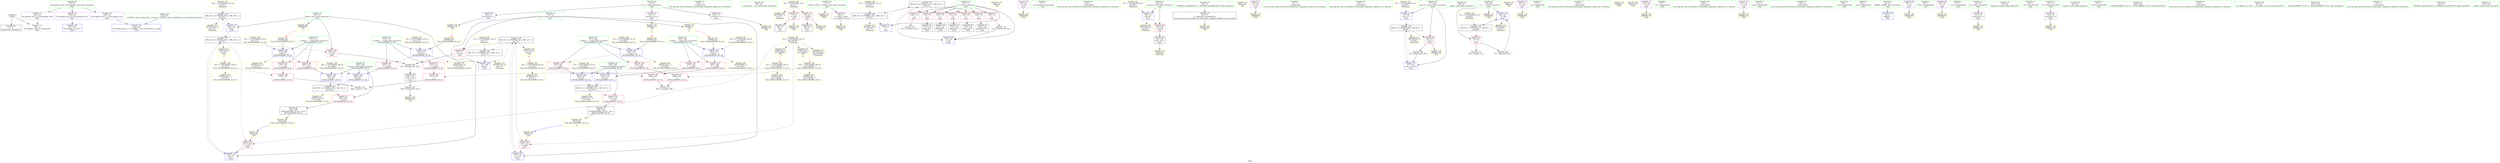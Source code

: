 digraph "SVFG" {
	label="SVFG";

	Node0x55fed7295df0 [shape=record,color=grey,label="{NodeID: 0\nNullPtr}"];
	Node0x55fed7295df0 -> Node0x55fed72ae600[style=solid];
	Node0x55fed7295df0 -> Node0x55fed72ae1a0[style=solid];
	Node0x55fed72bd0a0 [shape=record,color=black,label="{NodeID: 180\nMR_10V_2 = PHI(MR_10V_4, MR_10V_1, )\npts\{70 \}\n}"];
	Node0x55fed72bd0a0 -> Node0x55fed72b2d80[style=dashed];
	Node0x55fed72bd0a0 -> Node0x55fed72c2660[style=dashed];
	Node0x55fed72ad5b0 [shape=record,color=red,label="{NodeID: 97\n176\<--172\n\<--__b.addr\n_ZSt3minIiERKT_S2_S2_\n}"];
	Node0x55fed72ad5b0 -> Node0x55fed72ad750[style=solid];
	Node0x55fed72ab520 [shape=record,color=green,label="{NodeID: 14\n88\<--1\n\<--dummyObj\nCan only get source location for instruction, argument, global var or function.}"];
	Node0x55fed72b0ee0 [shape=record,color=yellow,style=double,label="{NodeID: 194\n10V_1 = ENCHI(MR_10V_0)\npts\{70 \}\nFun[main]}"];
	Node0x55fed72b0ee0 -> Node0x55fed72bd0a0[style=dashed];
	Node0x55fed72ae1a0 [shape=record,color=blue, style = dotted,label="{NodeID: 111\n224\<--3\nllvm.global_ctors_2\<--dummyVal\nGlob }"];
	Node0x55fed72ac320 [shape=record,color=green,label="{NodeID: 28\n48\<--49\n__cxa_atexit\<--__cxa_atexit_field_insensitive\n}"];
	Node0x55fed72b1b80 [shape=record,color=yellow,style=double,label="{NodeID: 208\nRETMU(2V_1)\npts\{1 \}\nFun[main]}"];
	Node0x55fed72b35a0 [shape=record,color=blue,label="{NodeID: 125\n168\<--185\nretval\<--\n_ZSt3minIiERKT_S2_S2_\n}"];
	Node0x55fed72b35a0 -> Node0x55fed72be4a0[style=dashed];
	Node0x55fed72ad000 [shape=record,color=green,label="{NodeID: 42\n168\<--169\nretval\<--retval_field_insensitive\n_ZSt3minIiERKT_S2_S2_\n}"];
	Node0x55fed72ad000 -> Node0x55fed72b0b80[style=solid];
	Node0x55fed72ad000 -> Node0x55fed72b34d0[style=solid];
	Node0x55fed72ad000 -> Node0x55fed72b35a0[style=solid];
	Node0x55fed72c2fd0 [shape=record,color=yellow,style=double,label="{NodeID: 222\nCSMU(16V_1)\npts\{120000 \}\nCS[]|{<s0>7}}"];
	Node0x55fed72c2fd0:s0 -> Node0x55fed72b1610[style=dashed,color=red];
	Node0x55fed72b4100 [shape=record,color=yellow,style=double,label="{NodeID: 139\nAPARM(4)\nCS[]}"];
	Node0x55fed72aec10 [shape=record,color=black,label="{NodeID: 56\n122\<--121\nidxprom9\<--\nmain\n}"];
	Node0x55fed72b4c60 [shape=record,color=yellow,style=double,label="{NodeID: 153\nARet(90)\nCS[]}"];
	Node0x55fed72af770 [shape=record,color=purple,label="{NodeID: 70\n84\<--22\n\<--.str.2\nmain\n}"];
	Node0x55fed72af770 -> Node0x55fed72b3e90[style=solid];
	Node0x55fed72b5bb0 [shape=record,color=grey,label="{NodeID: 167\n149 = Binary(148, 150, )\n}"];
	Node0x55fed72b5bb0 -> Node0x55fed72b45e0[style=solid];
	Node0x55fed72b0360 [shape=record,color=red,label="{NodeID: 84\n145\<--71\n\<--maxx\nmain\n}"];
	Node0x55fed72b0360 -> Node0x55fed72b5d30[style=solid];
	Node0x55fed72aa5b0 [shape=record,color=green,label="{NodeID: 1\n7\<--1\n__dso_handle\<--dummyObj\nGlob }"];
	Node0x55fed72bd5a0 [shape=record,color=black,label="{NodeID: 181\nMR_12V_2 = PHI(MR_12V_4, MR_12V_1, )\npts\{72 \}\n}"];
	Node0x55fed72bd5a0 -> Node0x55fed72b2e50[style=dashed];
	Node0x55fed72bd5a0 -> Node0x55fed72c2740[style=dashed];
	Node0x55fed72ad680 [shape=record,color=red,label="{NodeID: 98\n182\<--172\n\<--__b.addr\n_ZSt3minIiERKT_S2_S2_\n}"];
	Node0x55fed72ad680 -> Node0x55fed72b34d0[style=solid];
	Node0x55fed72ab620 [shape=record,color=green,label="{NodeID: 15\n96\<--1\n\<--dummyObj\nCan only get source location for instruction, argument, global var or function.}"];
	Node0x55fed72b0fc0 [shape=record,color=yellow,style=double,label="{NodeID: 195\n12V_1 = ENCHI(MR_12V_0)\npts\{72 \}\nFun[main]}"];
	Node0x55fed72b0fc0 -> Node0x55fed72bd5a0[style=dashed];
	Node0x55fed72ae2a0 [shape=record,color=blue,label="{NodeID: 112\n63\<--76\nretval\<--\nmain\n}"];
	Node0x55fed72ae2a0 -> Node0x55fed72b0020[style=dashed];
	Node0x55fed72ae2a0 -> Node0x55fed72c2450[style=dashed];
	Node0x55fed72ac420 [shape=record,color=green,label="{NodeID: 29\n47\<--53\n_ZNSt8ios_base4InitD1Ev\<--_ZNSt8ios_base4InitD1Ev_field_insensitive\n}"];
	Node0x55fed72ac420 -> Node0x55fed72ae700[style=solid];
	Node0x55fed72c2450 [shape=record,color=yellow,style=double,label="{NodeID: 209\nRETMU(4V_2)\npts\{64 \}\nFun[main]}"];
	Node0x55fed72b3670 [shape=record,color=blue,label="{NodeID: 126\n195\<--191\n__a.addr\<--__a\n_ZSt3maxIiERKT_S2_S2_\n}"];
	Node0x55fed72b3670 -> Node0x55fed72ad9c0[style=dashed];
	Node0x55fed72b3670 -> Node0x55fed72ada90[style=dashed];
	Node0x55fed72b3670 -> Node0x55fed72b18e0[style=dashed];
	Node0x55fed72ad0d0 [shape=record,color=green,label="{NodeID: 43\n170\<--171\n__a.addr\<--__a.addr_field_insensitive\n_ZSt3minIiERKT_S2_S2_\n}"];
	Node0x55fed72ad0d0 -> Node0x55fed72b0c50[style=solid];
	Node0x55fed72ad0d0 -> Node0x55fed72ad4e0[style=solid];
	Node0x55fed72ad0d0 -> Node0x55fed72b3330[style=solid];
	Node0x55fed72c30b0 [shape=record,color=yellow,style=double,label="{NodeID: 223\nCSMU(12V_4)\npts\{72 \}\nCS[]|{<s0>8}}"];
	Node0x55fed72c30b0:s0 -> Node0x55fed72be9a0[style=dashed,color=red];
	Node0x55fed72b41d0 [shape=record,color=yellow,style=double,label="{NodeID: 140\nAPARM(46)\nCS[]}"];
	Node0x55fed72aece0 [shape=record,color=black,label="{NodeID: 57\n130\<--129\nidxprom12\<--\nmain\n}"];
	Node0x55fed72b4cf0 [shape=record,color=yellow,style=double,label="{NodeID: 154\nARet(120)\nCS[]}"];
	Node0x55fed72af840 [shape=record,color=purple,label="{NodeID: 71\n85\<--24\n\<--.str.3\nmain\n}"];
	Node0x55fed72af840 -> Node0x55fed72b3f60[style=solid];
	Node0x55fed72b5d30 [shape=record,color=grey,label="{NodeID: 168\n147 = Binary(145, 146, )\n}"];
	Node0x55fed72b5d30 -> Node0x55fed72aedb0[style=solid];
	Node0x55fed72b0430 [shape=record,color=red,label="{NodeID: 85\n106\<--73\n\<--i\nmain\n}"];
	Node0x55fed72b0430 -> Node0x55fed72b6330[style=solid];
	Node0x55fed72aa640 [shape=record,color=green,label="{NodeID: 2\n9\<--1\n\<--dummyObj\nCan only get source location for instruction, argument, global var or function.}"];
	Node0x55fed72bdaa0 [shape=record,color=black,label="{NodeID: 182\nMR_14V_2 = PHI(MR_14V_4, MR_14V_1, )\npts\{74 \}\n}"];
	Node0x55fed72bdaa0 -> Node0x55fed72b2f20[style=dashed];
	Node0x55fed72bdaa0 -> Node0x55fed72c2820[style=dashed];
	Node0x55fed72ad750 [shape=record,color=red,label="{NodeID: 99\n177\<--176\n\<--\n_ZSt3minIiERKT_S2_S2_\n}"];
	Node0x55fed72ad750 -> Node0x55fed72b6630[style=solid];
	Node0x55fed72ab720 [shape=record,color=green,label="{NodeID: 16\n101\<--1\n\<--dummyObj\nCan only get source location for instruction, argument, global var or function.}"];
	Node0x55fed72b10a0 [shape=record,color=yellow,style=double,label="{NodeID: 196\n14V_1 = ENCHI(MR_14V_0)\npts\{74 \}\nFun[main]}"];
	Node0x55fed72b10a0 -> Node0x55fed72bdaa0[style=dashed];
	Node0x55fed72ae370 [shape=record,color=blue,label="{NodeID: 113\n67\<--88\ncase_n\<--\nmain\n}"];
	Node0x55fed72ae370 -> Node0x55fed72bcba0[style=dashed];
	Node0x55fed72ac520 [shape=record,color=green,label="{NodeID: 30\n60\<--61\nmain\<--main_field_insensitive\n}"];
	Node0x55fed72c2500 [shape=record,color=yellow,style=double,label="{NodeID: 210\nRETMU(6V_3)\npts\{66 \}\nFun[main]}"];
	Node0x55fed72b3740 [shape=record,color=blue,label="{NodeID: 127\n197\<--192\n__b.addr\<--__b\n_ZSt3maxIiERKT_S2_S2_\n}"];
	Node0x55fed72b3740 -> Node0x55fed72adb60[style=dashed];
	Node0x55fed72b3740 -> Node0x55fed72adc30[style=dashed];
	Node0x55fed72b3740 -> Node0x55fed72b19c0[style=dashed];
	Node0x55fed72ad1a0 [shape=record,color=green,label="{NodeID: 44\n172\<--173\n__b.addr\<--__b.addr_field_insensitive\n_ZSt3minIiERKT_S2_S2_\n}"];
	Node0x55fed72ad1a0 -> Node0x55fed72ad5b0[style=solid];
	Node0x55fed72ad1a0 -> Node0x55fed72ad680[style=solid];
	Node0x55fed72ad1a0 -> Node0x55fed72b3400[style=solid];
	Node0x55fed72c3210 [shape=record,color=yellow,style=double,label="{NodeID: 224\nCSMU(16V_1)\npts\{120000 \}\nCS[]|{<s0>8}}"];
	Node0x55fed72c3210:s0 -> Node0x55fed72bf760[style=dashed,color=red];
	Node0x55fed72b42a0 [shape=record,color=yellow,style=double,label="{NodeID: 141\nAPARM(44)\nCS[]}"];
	Node0x55fed72aedb0 [shape=record,color=black,label="{NodeID: 58\n148\<--147\nconv\<--sub\nmain\n}"];
	Node0x55fed72aedb0 -> Node0x55fed72b5bb0[style=solid];
	Node0x55fed72b4d80 [shape=record,color=yellow,style=double,label="{NodeID: 155\nARet(45)\nCS[]}"];
	Node0x55fed72af910 [shape=record,color=purple,label="{NodeID: 72\n89\<--27\n\<--.str.4\nmain\n}"];
	Node0x55fed72af910 -> Node0x55fed72b39b0[style=solid];
	Node0x55fed72b5eb0 [shape=record,color=grey,label="{NodeID: 169\n143 = Binary(142, 88, )\n}"];
	Node0x55fed72b5eb0 -> Node0x55fed72b3260[style=solid];
	Node0x55fed72b0500 [shape=record,color=red,label="{NodeID: 86\n110\<--73\n\<--i\nmain\n}"];
	Node0x55fed72b0500 -> Node0x55fed72ae9a0[style=solid];
	Node0x55fed72aa6d0 [shape=record,color=green,label="{NodeID: 3\n17\<--1\n.str\<--dummyObj\nGlob }"];
	Node0x55fed72bdfa0 [shape=record,color=black,label="{NodeID: 183\nMR_27V_3 = PHI(MR_27V_4, MR_27V_2, )\npts\{194 \}\n}"];
	Node0x55fed72bdfa0 -> Node0x55fed72ad8f0[style=dashed];
	Node0x55fed72bdfa0 -> Node0x55fed72b1800[style=dashed];
	Node0x55fed72ad820 [shape=record,color=red,label="{NodeID: 100\n179\<--178\n\<--\n_ZSt3minIiERKT_S2_S2_\n}"];
	Node0x55fed72ad820 -> Node0x55fed72b6630[style=solid];
	Node0x55fed72ab820 [shape=record,color=green,label="{NodeID: 17\n103\<--1\n\<--dummyObj\nCan only get source location for instruction, argument, global var or function.}"];
	Node0x55fed72b1180 [shape=record,color=yellow,style=double,label="{NodeID: 197\n16V_1 = ENCHI(MR_16V_0)\npts\{120000 \}\nFun[main]}"];
	Node0x55fed72b1180 -> Node0x55fed72b09e0[style=dashed];
	Node0x55fed72b1180 -> Node0x55fed72b0ab0[style=dashed];
	Node0x55fed72b1180 -> Node0x55fed72c2900[style=dashed];
	Node0x55fed72b1180 -> Node0x55fed72c2fd0[style=dashed];
	Node0x55fed72b1180 -> Node0x55fed72c3210[style=dashed];
	Node0x55fed72ae440 [shape=record,color=blue,label="{NodeID: 114\n65\<--95\n___T\<--dec\nmain\n}"];
	Node0x55fed72ae440 -> Node0x55fed72bc6a0[style=dashed];
	Node0x55fed72ae440 -> Node0x55fed72c2500[style=dashed];
	Node0x55fed72ac620 [shape=record,color=green,label="{NodeID: 31\n63\<--64\nretval\<--retval_field_insensitive\nmain\n}"];
	Node0x55fed72ac620 -> Node0x55fed72b0020[style=solid];
	Node0x55fed72ac620 -> Node0x55fed72ae2a0[style=solid];
	Node0x55fed72c25b0 [shape=record,color=yellow,style=double,label="{NodeID: 211\nRETMU(8V_3)\npts\{68 \}\nFun[main]}"];
	Node0x55fed72b3810 [shape=record,color=blue,label="{NodeID: 128\n193\<--207\nretval\<--\n_ZSt3maxIiERKT_S2_S2_\n}"];
	Node0x55fed72b3810 -> Node0x55fed72bdfa0[style=dashed];
	Node0x55fed72ad270 [shape=record,color=green,label="{NodeID: 45\n193\<--194\nretval\<--retval_field_insensitive\n_ZSt3maxIiERKT_S2_S2_\n}"];
	Node0x55fed72ad270 -> Node0x55fed72ad8f0[style=solid];
	Node0x55fed72ad270 -> Node0x55fed72b3810[style=solid];
	Node0x55fed72ad270 -> Node0x55fed72b38e0[style=solid];
	Node0x55fed72b4370 [shape=record,color=yellow,style=double,label="{NodeID: 142\nAPARM(7)\nCS[]}"];
	Node0x55fed72aee80 [shape=record,color=black,label="{NodeID: 59\n62\<--156\nmain_ret\<--\nmain\n}"];
	Node0x55fed72aee80 -> Node0x55fed72b5880[style=solid];
	Node0x55fed72b4e10 [shape=record,color=yellow,style=double,label="{NodeID: 156\nARet(152)\nCS[]}"];
	Node0x55fed72af9e0 [shape=record,color=purple,label="{NodeID: 73\n119\<--29\n\<--.str.5\nmain\n}"];
	Node0x55fed72af9e0 -> Node0x55fed72b3b50[style=solid];
	Node0x55fed72b6030 [shape=record,color=grey,label="{NodeID: 170\n139 = Binary(138, 88, )\n}"];
	Node0x55fed72b6030 -> Node0x55fed72b3190[style=solid];
	Node0x55fed72b05d0 [shape=record,color=red,label="{NodeID: 87\n113\<--73\n\<--i\nmain\n}"];
	Node0x55fed72b05d0 -> Node0x55fed72aea70[style=solid];
	Node0x55fed72aa760 [shape=record,color=green,label="{NodeID: 4\n19\<--1\n.str.1\<--dummyObj\nGlob }"];
	Node0x55fed72be4a0 [shape=record,color=black,label="{NodeID: 184\nMR_19V_3 = PHI(MR_19V_4, MR_19V_2, )\npts\{169 \}\n}"];
	Node0x55fed72be4a0 -> Node0x55fed72b0b80[style=dashed];
	Node0x55fed72be4a0 -> Node0x55fed72c2af0[style=dashed];
	Node0x55fed72ad8f0 [shape=record,color=red,label="{NodeID: 101\n213\<--193\n\<--retval\n_ZSt3maxIiERKT_S2_S2_\n}"];
	Node0x55fed72ad8f0 -> Node0x55fed72af020[style=solid];
	Node0x55fed72ab920 [shape=record,color=green,label="{NodeID: 18\n108\<--1\n\<--dummyObj\nCan only get source location for instruction, argument, global var or function.}"];
	Node0x55fed72b1260 [shape=record,color=yellow,style=double,label="{NodeID: 198\n10V_1 = ENCHI(MR_10V_0)\npts\{70 \}\nFun[_ZSt3minIiERKT_S2_S2_]}"];
	Node0x55fed72b1260 -> Node0x55fed72ad820[style=dashed];
	Node0x55fed72b1260 -> Node0x55fed72c29e0[style=dashed];
	Node0x55fed72b2d80 [shape=record,color=blue,label="{NodeID: 115\n69\<--101\nminx\<--\nmain\n}"];
	Node0x55fed72b2d80 -> Node0x55fed72bb7a0[style=dashed];
	Node0x55fed72ac6f0 [shape=record,color=green,label="{NodeID: 32\n65\<--66\n___T\<--___T_field_insensitive\nmain\n}"];
	Node0x55fed72ac6f0 -> Node0x55fed72b00f0[style=solid];
	Node0x55fed72ac6f0 -> Node0x55fed72ae440[style=solid];
	Node0x55fed72ac6f0 -> Node0x55fed72b3a80[style=solid];
	Node0x55fed72c2660 [shape=record,color=yellow,style=double,label="{NodeID: 212\nRETMU(10V_2)\npts\{70 \}\nFun[main]}"];
	Node0x55fed72b38e0 [shape=record,color=blue,label="{NodeID: 129\n193\<--210\nretval\<--\n_ZSt3maxIiERKT_S2_S2_\n}"];
	Node0x55fed72b38e0 -> Node0x55fed72bdfa0[style=dashed];
	Node0x55fed72ad340 [shape=record,color=green,label="{NodeID: 46\n195\<--196\n__a.addr\<--__a.addr_field_insensitive\n_ZSt3maxIiERKT_S2_S2_\n}"];
	Node0x55fed72ad340 -> Node0x55fed72ad9c0[style=solid];
	Node0x55fed72ad340 -> Node0x55fed72ada90[style=solid];
	Node0x55fed72ad340 -> Node0x55fed72b3670[style=solid];
	Node0x55fed72b4440 [shape=record,color=yellow,style=double,label="{NodeID: 143\nAPARM(151)\nCS[]}"];
	Node0x55fed72aef50 [shape=record,color=black,label="{NodeID: 60\n165\<--188\n_ZSt3minIiERKT_S2_S2__ret\<--\n_ZSt3minIiERKT_S2_S2_\n}"];
	Node0x55fed72aef50 -> Node0x55fed72b5940[style=solid];
	Node0x55fed72b4ea0 [shape=record,color=yellow,style=double,label="{NodeID: 157\nARet(124)\nCS[]}"];
	Node0x55fed72b4ea0 -> Node0x55fed72b09e0[style=solid];
	Node0x55fed72afab0 [shape=record,color=purple,label="{NodeID: 74\n151\<--31\n\<--.str.6\nmain\n}"];
	Node0x55fed72afab0 -> Node0x55fed72b4440[style=solid];
	Node0x55fed72b61b0 [shape=record,color=grey,label="{NodeID: 171\n98 = cmp(94, 76, )\n}"];
	Node0x55fed72b06a0 [shape=record,color=red,label="{NodeID: 88\n116\<--73\n\<--i\nmain\n}"];
	Node0x55fed72b06a0 -> Node0x55fed72aeb40[style=solid];
	Node0x55fed72aafa0 [shape=record,color=green,label="{NodeID: 5\n21\<--1\nstdin\<--dummyObj\nGlob }"];
	Node0x55fed72be9a0 [shape=record,color=yellow,style=double,label="{NodeID: 185\n12V_1 = ENCHI(MR_12V_0)\npts\{72 \}\nFun[_ZSt3maxIiERKT_S2_S2_]}"];
	Node0x55fed72be9a0 -> Node0x55fed72add00[style=dashed];
	Node0x55fed72be9a0 -> Node0x55fed72b16f0[style=dashed];
	Node0x55fed72ad9c0 [shape=record,color=red,label="{NodeID: 102\n201\<--195\n\<--__a.addr\n_ZSt3maxIiERKT_S2_S2_\n}"];
	Node0x55fed72ad9c0 -> Node0x55fed72add00[style=solid];
	Node0x55fed72aba20 [shape=record,color=green,label="{NodeID: 19\n150\<--1\n\<--dummyObj\nCan only get source location for instruction, argument, global var or function.}"];
	Node0x55fed72b1370 [shape=record,color=yellow,style=double,label="{NodeID: 199\n19V_1 = ENCHI(MR_19V_0)\npts\{169 \}\nFun[_ZSt3minIiERKT_S2_S2_]}"];
	Node0x55fed72b1370 -> Node0x55fed72b34d0[style=dashed];
	Node0x55fed72b1370 -> Node0x55fed72b35a0[style=dashed];
	Node0x55fed72b2e50 [shape=record,color=blue,label="{NodeID: 116\n71\<--103\nmaxx\<--\nmain\n}"];
	Node0x55fed72b2e50 -> Node0x55fed72bbca0[style=dashed];
	Node0x55fed72ac7c0 [shape=record,color=green,label="{NodeID: 33\n67\<--68\ncase_n\<--case_n_field_insensitive\nmain\n}"];
	Node0x55fed72ac7c0 -> Node0x55fed72b01c0[style=solid];
	Node0x55fed72ac7c0 -> Node0x55fed72ae370[style=solid];
	Node0x55fed72ac7c0 -> Node0x55fed72b3260[style=solid];
	Node0x55fed72c2740 [shape=record,color=yellow,style=double,label="{NodeID: 213\nRETMU(12V_2)\npts\{72 \}\nFun[main]}"];
	Node0x55fed72b39b0 [shape=record,color=yellow,style=double,label="{NodeID: 130\nAPARM(89)\nCS[]}"];
	Node0x55fed72ad410 [shape=record,color=green,label="{NodeID: 47\n197\<--198\n__b.addr\<--__b.addr_field_insensitive\n_ZSt3maxIiERKT_S2_S2_\n}"];
	Node0x55fed72ad410 -> Node0x55fed72adb60[style=solid];
	Node0x55fed72ad410 -> Node0x55fed72adc30[style=solid];
	Node0x55fed72ad410 -> Node0x55fed72b3740[style=solid];
	Node0x55fed72b4510 [shape=record,color=yellow,style=double,label="{NodeID: 144\nAPARM(142)\nCS[]}"];
	Node0x55fed72af020 [shape=record,color=black,label="{NodeID: 61\n190\<--213\n_ZSt3maxIiERKT_S2_S2__ret\<--\n_ZSt3maxIiERKT_S2_S2_\n}"];
	Node0x55fed72af020 -> Node0x55fed72b5380[style=solid];
	Node0x55fed72b4f30 [shape=record,color=yellow,style=double,label="{NodeID: 158\nARet(132)\nCS[]}"];
	Node0x55fed72b4f30 -> Node0x55fed72b0ab0[style=solid];
	Node0x55fed72afb80 [shape=record,color=purple,label="{NodeID: 75\n222\<--33\nllvm.global_ctors_0\<--llvm.global_ctors\nGlob }"];
	Node0x55fed72afb80 -> Node0x55fed72adfa0[style=solid];
	Node0x55fed72b6330 [shape=record,color=grey,label="{NodeID: 172\n107 = cmp(106, 108, )\n}"];
	Node0x55fed72b0770 [shape=record,color=red,label="{NodeID: 89\n121\<--73\n\<--i\nmain\n}"];
	Node0x55fed72b0770 -> Node0x55fed72aec10[style=solid];
	Node0x55fed72ab030 [shape=record,color=green,label="{NodeID: 6\n22\<--1\n.str.2\<--dummyObj\nGlob }"];
	Node0x55fed72bf4c0 [shape=record,color=yellow,style=double,label="{NodeID: 186\n27V_1 = ENCHI(MR_27V_0)\npts\{194 \}\nFun[_ZSt3maxIiERKT_S2_S2_]}"];
	Node0x55fed72bf4c0 -> Node0x55fed72b3810[style=dashed];
	Node0x55fed72bf4c0 -> Node0x55fed72b38e0[style=dashed];
	Node0x55fed72ada90 [shape=record,color=red,label="{NodeID: 103\n210\<--195\n\<--__a.addr\n_ZSt3maxIiERKT_S2_S2_\n}"];
	Node0x55fed72ada90 -> Node0x55fed72b38e0[style=solid];
	Node0x55fed72abb20 [shape=record,color=green,label="{NodeID: 20\n4\<--6\n_ZStL8__ioinit\<--_ZStL8__ioinit_field_insensitive\nGlob }"];
	Node0x55fed72abb20 -> Node0x55fed72af0f0[style=solid];
	Node0x55fed72abb20 -> Node0x55fed72b4100[style=solid];
	Node0x55fed72b1450 [shape=record,color=yellow,style=double,label="{NodeID: 200\n21V_1 = ENCHI(MR_21V_0)\npts\{171 \}\nFun[_ZSt3minIiERKT_S2_S2_]}"];
	Node0x55fed72b1450 -> Node0x55fed72b3330[style=dashed];
	Node0x55fed72b2f20 [shape=record,color=blue,label="{NodeID: 117\n73\<--76\ni\<--\nmain\n}"];
	Node0x55fed72b2f20 -> Node0x55fed72bc1a0[style=dashed];
	Node0x55fed72ac890 [shape=record,color=green,label="{NodeID: 34\n69\<--70\nminx\<--minx_field_insensitive\nmain\n}"];
	Node0x55fed72ac890 -> Node0x55fed72b0290[style=solid];
	Node0x55fed72ac890 -> Node0x55fed72b2d80[style=solid];
	Node0x55fed72ac890 -> Node0x55fed72b2ff0[style=solid];
	Node0x55fed72ac890 -> Node0x55fed72b4920[style=solid];
	Node0x55fed72c2820 [shape=record,color=yellow,style=double,label="{NodeID: 214\nRETMU(14V_2)\npts\{74 \}\nFun[main]}"];
	Node0x55fed72b3a80 [shape=record,color=yellow,style=double,label="{NodeID: 131\nAPARM(65)\nCS[]}"];
	Node0x55fed72ae500 [shape=record,color=green,label="{NodeID: 48\n35\<--218\n_GLOBAL__sub_I_SmileyFace_2_0.cpp\<--_GLOBAL__sub_I_SmileyFace_2_0.cpp_field_insensitive\n}"];
	Node0x55fed72ae500 -> Node0x55fed72ae0a0[style=solid];
	Node0x55fed72b45e0 [shape=record,color=yellow,style=double,label="{NodeID: 145\nAPARM(149)\nCS[]}"];
	Node0x55fed72af0f0 [shape=record,color=purple,label="{NodeID: 62\n44\<--4\n\<--_ZStL8__ioinit\n__cxx_global_var_init\n}"];
	Node0x55fed72af0f0 -> Node0x55fed72b42a0[style=solid];
	Node0x55fed72b4fc0 [shape=record,color=yellow,style=double,label="{NodeID: 159\nFPARM(191)\nFun[_ZSt3maxIiERKT_S2_S2_]}"];
	Node0x55fed72b4fc0 -> Node0x55fed72b3670[style=solid];
	Node0x55fed72afc80 [shape=record,color=purple,label="{NodeID: 76\n223\<--33\nllvm.global_ctors_1\<--llvm.global_ctors\nGlob }"];
	Node0x55fed72afc80 -> Node0x55fed72ae0a0[style=solid];
	Node0x55fed72b64b0 [shape=record,color=grey,label="{NodeID: 173\n205 = cmp(202, 204, )\n}"];
	Node0x55fed72b0840 [shape=record,color=red,label="{NodeID: 90\n129\<--73\n\<--i\nmain\n}"];
	Node0x55fed72b0840 -> Node0x55fed72aece0[style=solid];
	Node0x55fed72ab0c0 [shape=record,color=green,label="{NodeID: 7\n24\<--1\n.str.3\<--dummyObj\nGlob }"];
	Node0x55fed72bf5a0 [shape=record,color=yellow,style=double,label="{NodeID: 187\n29V_1 = ENCHI(MR_29V_0)\npts\{196 \}\nFun[_ZSt3maxIiERKT_S2_S2_]}"];
	Node0x55fed72bf5a0 -> Node0x55fed72b3670[style=dashed];
	Node0x55fed72adb60 [shape=record,color=red,label="{NodeID: 104\n203\<--197\n\<--__b.addr\n_ZSt3maxIiERKT_S2_S2_\n}"];
	Node0x55fed72adb60 -> Node0x55fed72addd0[style=solid];
	Node0x55fed72abc20 [shape=record,color=green,label="{NodeID: 21\n8\<--10\nMAXN\<--MAXN_field_insensitive\nGlob }"];
	Node0x55fed72abc20 -> Node0x55fed72adea0[style=solid];
	Node0x55fed72b1530 [shape=record,color=yellow,style=double,label="{NodeID: 201\n23V_1 = ENCHI(MR_23V_0)\npts\{173 \}\nFun[_ZSt3minIiERKT_S2_S2_]}"];
	Node0x55fed72b1530 -> Node0x55fed72b3400[style=dashed];
	Node0x55fed72b2ff0 [shape=record,color=blue,label="{NodeID: 118\n69\<--127\nminx\<--\nmain\n}"];
	Node0x55fed72b2ff0 -> Node0x55fed72bb7a0[style=dashed];
	Node0x55fed72ac960 [shape=record,color=green,label="{NodeID: 35\n71\<--72\nmaxx\<--maxx_field_insensitive\nmain\n}"];
	Node0x55fed72ac960 -> Node0x55fed72b0360[style=solid];
	Node0x55fed72ac960 -> Node0x55fed72b2e50[style=solid];
	Node0x55fed72ac960 -> Node0x55fed72b30c0[style=solid];
	Node0x55fed72ac960 -> Node0x55fed72b4ac0[style=solid];
	Node0x55fed72c2900 [shape=record,color=yellow,style=double,label="{NodeID: 215\nRETMU(16V_1)\npts\{120000 \}\nFun[main]}"];
	Node0x55fed72b3b50 [shape=record,color=yellow,style=double,label="{NodeID: 132\nAPARM(119)\nCS[]}"];
	Node0x55fed72ae600 [shape=record,color=black,label="{NodeID: 49\n2\<--3\ndummyVal\<--dummyVal\n}"];
	Node0x55fed72b46b0 [shape=record,color=yellow,style=double,label="{NodeID: 146\nAPARM(78)\nCS[]}"];
	Node0x55fed72af1c0 [shape=record,color=purple,label="{NodeID: 63\n112\<--11\narrayidx\<--x\nmain\n}"];
	Node0x55fed72af1c0 -> Node0x55fed72b3c20[style=solid];
	Node0x55fed72b50b0 [shape=record,color=yellow,style=double,label="{NodeID: 160\nFPARM(192)\nFun[_ZSt3maxIiERKT_S2_S2_]}"];
	Node0x55fed72b50b0 -> Node0x55fed72b3740[style=solid];
	Node0x55fed72afd80 [shape=record,color=purple,label="{NodeID: 77\n224\<--33\nllvm.global_ctors_2\<--llvm.global_ctors\nGlob }"];
	Node0x55fed72afd80 -> Node0x55fed72ae1a0[style=solid];
	Node0x55fed72b6630 [shape=record,color=grey,label="{NodeID: 174\n180 = cmp(177, 179, )\n}"];
	Node0x55fed72b0910 [shape=record,color=red,label="{NodeID: 91\n138\<--73\n\<--i\nmain\n}"];
	Node0x55fed72b0910 -> Node0x55fed72b6030[style=solid];
	Node0x55fed72ab150 [shape=record,color=green,label="{NodeID: 8\n26\<--1\nstdout\<--dummyObj\nGlob }"];
	Node0x55fed72bf680 [shape=record,color=yellow,style=double,label="{NodeID: 188\n31V_1 = ENCHI(MR_31V_0)\npts\{198 \}\nFun[_ZSt3maxIiERKT_S2_S2_]}"];
	Node0x55fed72bf680 -> Node0x55fed72b3740[style=dashed];
	Node0x55fed72adc30 [shape=record,color=red,label="{NodeID: 105\n207\<--197\n\<--__b.addr\n_ZSt3maxIiERKT_S2_S2_\n}"];
	Node0x55fed72adc30 -> Node0x55fed72b3810[style=solid];
	Node0x55fed72abd20 [shape=record,color=green,label="{NodeID: 22\n11\<--12\nx\<--x_field_insensitive\nGlob }"];
	Node0x55fed72abd20 -> Node0x55fed72af1c0[style=solid];
	Node0x55fed72abd20 -> Node0x55fed72af290[style=solid];
	Node0x55fed72abd20 -> Node0x55fed72af360[style=solid];
	Node0x55fed72b1610 [shape=record,color=yellow,style=double,label="{NodeID: 202\n16V_1 = ENCHI(MR_16V_0)\npts\{120000 \}\nFun[_ZSt3minIiERKT_S2_S2_]}"];
	Node0x55fed72b1610 -> Node0x55fed72ad750[style=dashed];
	Node0x55fed72b1610 -> Node0x55fed72c2d90[style=dashed];
	Node0x55fed72b30c0 [shape=record,color=blue,label="{NodeID: 119\n71\<--135\nmaxx\<--\nmain\n}"];
	Node0x55fed72b30c0 -> Node0x55fed72bbca0[style=dashed];
	Node0x55fed72aca30 [shape=record,color=green,label="{NodeID: 36\n73\<--74\ni\<--i_field_insensitive\nmain\n}"];
	Node0x55fed72aca30 -> Node0x55fed72b0430[style=solid];
	Node0x55fed72aca30 -> Node0x55fed72b0500[style=solid];
	Node0x55fed72aca30 -> Node0x55fed72b05d0[style=solid];
	Node0x55fed72aca30 -> Node0x55fed72b06a0[style=solid];
	Node0x55fed72aca30 -> Node0x55fed72b0770[style=solid];
	Node0x55fed72aca30 -> Node0x55fed72b0840[style=solid];
	Node0x55fed72aca30 -> Node0x55fed72b0910[style=solid];
	Node0x55fed72aca30 -> Node0x55fed72b2f20[style=solid];
	Node0x55fed72aca30 -> Node0x55fed72b3190[style=solid];
	Node0x55fed72c29e0 [shape=record,color=yellow,style=double,label="{NodeID: 216\nRETMU(10V_1)\npts\{70 \}\nFun[_ZSt3minIiERKT_S2_S2_]}"];
	Node0x55fed72b3c20 [shape=record,color=yellow,style=double,label="{NodeID: 133\nAPARM(112)\nCS[]}"];
	Node0x55fed72ae700 [shape=record,color=black,label="{NodeID: 50\n46\<--47\n\<--_ZNSt8ios_base4InitD1Ev\nCan only get source location for instruction, argument, global var or function.}"];
	Node0x55fed72ae700 -> Node0x55fed72b41d0[style=solid];
	Node0x55fed72b4780 [shape=record,color=yellow,style=double,label="{NodeID: 147\nAPARM(79)\nCS[]}"];
	Node0x55fed72af290 [shape=record,color=purple,label="{NodeID: 64\n123\<--11\narrayidx10\<--x\nmain\n}"];
	Node0x55fed72af290 -> Node0x55fed72b49f0[style=solid];
	Node0x55fed72b51a0 [shape=record,color=yellow,style=double,label="{NodeID: 161\nFPARM(166)\nFun[_ZSt3minIiERKT_S2_S2_]}"];
	Node0x55fed72b51a0 -> Node0x55fed72b3330[style=solid];
	Node0x55fed72afe80 [shape=record,color=red,label="{NodeID: 78\n77\<--21\n\<--stdin\nmain\n}"];
	Node0x55fed72afe80 -> Node0x55fed72ae800[style=solid];
	Node0x55fed72afe80 -> Node0x55fed72b4850[style=solid];
	Node0x55fed72bb7a0 [shape=record,color=black,label="{NodeID: 175\nMR_10V_4 = PHI(MR_10V_5, MR_10V_3, )\npts\{70 \}\n}"];
	Node0x55fed72bb7a0 -> Node0x55fed72b0290[style=dashed];
	Node0x55fed72bb7a0 -> Node0x55fed72b09e0[style=dashed];
	Node0x55fed72bb7a0 -> Node0x55fed72b2ff0[style=dashed];
	Node0x55fed72bb7a0 -> Node0x55fed72bd0a0[style=dashed];
	Node0x55fed72bb7a0 -> Node0x55fed72c2e70[style=dashed];
	Node0x55fed72b09e0 [shape=record,color=red,label="{NodeID: 92\n127\<--124\n\<--call11\nmain\n}"];
	Node0x55fed72b09e0 -> Node0x55fed72b2ff0[style=solid];
	Node0x55fed72ab1e0 [shape=record,color=green,label="{NodeID: 9\n27\<--1\n.str.4\<--dummyObj\nGlob }"];
	Node0x55fed72bf760 [shape=record,color=yellow,style=double,label="{NodeID: 189\n16V_1 = ENCHI(MR_16V_0)\npts\{120000 \}\nFun[_ZSt3maxIiERKT_S2_S2_]}"];
	Node0x55fed72bf760 -> Node0x55fed72addd0[style=dashed];
	Node0x55fed72bf760 -> Node0x55fed72b1aa0[style=dashed];
	Node0x55fed72add00 [shape=record,color=red,label="{NodeID: 106\n202\<--201\n\<--\n_ZSt3maxIiERKT_S2_S2_\n}"];
	Node0x55fed72add00 -> Node0x55fed72b64b0[style=solid];
	Node0x55fed72abe20 [shape=record,color=green,label="{NodeID: 23\n13\<--14\ny\<--y_field_insensitive\nGlob }"];
	Node0x55fed72abe20 -> Node0x55fed72af430[style=solid];
	Node0x55fed72b16f0 [shape=record,color=yellow,style=double,label="{NodeID: 203\nRETMU(12V_1)\npts\{72 \}\nFun[_ZSt3maxIiERKT_S2_S2_]}"];
	Node0x55fed72b3190 [shape=record,color=blue,label="{NodeID: 120\n73\<--139\ni\<--inc\nmain\n}"];
	Node0x55fed72b3190 -> Node0x55fed72bc1a0[style=dashed];
	Node0x55fed72acb00 [shape=record,color=green,label="{NodeID: 37\n81\<--82\nfreopen\<--freopen_field_insensitive\n}"];
	Node0x55fed72c2af0 [shape=record,color=yellow,style=double,label="{NodeID: 217\nRETMU(19V_3)\npts\{169 \}\nFun[_ZSt3minIiERKT_S2_S2_]}"];
	Node0x55fed72b3cf0 [shape=record,color=yellow,style=double,label="{NodeID: 134\nAPARM(115)\nCS[]}"];
	Node0x55fed72ae800 [shape=record,color=black,label="{NodeID: 51\n80\<--77\ncall\<--\nmain\n}"];
	Node0x55fed72b4850 [shape=record,color=yellow,style=double,label="{NodeID: 148\nAPARM(77)\nCS[]}"];
	Node0x55fed72af360 [shape=record,color=purple,label="{NodeID: 65\n131\<--11\narrayidx13\<--x\nmain\n}"];
	Node0x55fed72af360 -> Node0x55fed72b4b90[style=solid];
	Node0x55fed72b5290 [shape=record,color=yellow,style=double,label="{NodeID: 162\nFPARM(167)\nFun[_ZSt3minIiERKT_S2_S2_]}"];
	Node0x55fed72b5290 -> Node0x55fed72b3400[style=solid];
	Node0x55fed72aff50 [shape=record,color=red,label="{NodeID: 79\n83\<--26\n\<--stdout\nmain\n}"];
	Node0x55fed72aff50 -> Node0x55fed72ae8d0[style=solid];
	Node0x55fed72aff50 -> Node0x55fed72b4030[style=solid];
	Node0x55fed72bbca0 [shape=record,color=black,label="{NodeID: 176\nMR_12V_4 = PHI(MR_12V_5, MR_12V_3, )\npts\{72 \}\n}"];
	Node0x55fed72bbca0 -> Node0x55fed72b0360[style=dashed];
	Node0x55fed72bbca0 -> Node0x55fed72b0ab0[style=dashed];
	Node0x55fed72bbca0 -> Node0x55fed72b30c0[style=dashed];
	Node0x55fed72bbca0 -> Node0x55fed72bd5a0[style=dashed];
	Node0x55fed72bbca0 -> Node0x55fed72c30b0[style=dashed];
	Node0x55fed72b0ab0 [shape=record,color=red,label="{NodeID: 93\n135\<--132\n\<--call14\nmain\n}"];
	Node0x55fed72b0ab0 -> Node0x55fed72b30c0[style=solid];
	Node0x55fed72ab270 [shape=record,color=green,label="{NodeID: 10\n29\<--1\n.str.5\<--dummyObj\nGlob }"];
	Node0x55fed72bf840 [shape=record,color=yellow,style=double,label="{NodeID: 190\n2V_1 = ENCHI(MR_2V_0)\npts\{1 \}\nFun[main]}"];
	Node0x55fed72bf840 -> Node0x55fed72afe80[style=dashed];
	Node0x55fed72bf840 -> Node0x55fed72aff50[style=dashed];
	Node0x55fed72bf840 -> Node0x55fed72b1b80[style=dashed];
	Node0x55fed72addd0 [shape=record,color=red,label="{NodeID: 107\n204\<--203\n\<--\n_ZSt3maxIiERKT_S2_S2_\n}"];
	Node0x55fed72addd0 -> Node0x55fed72b64b0[style=solid];
	Node0x55fed72abf20 [shape=record,color=green,label="{NodeID: 24\n15\<--16\nz\<--z_field_insensitive\nGlob }"];
	Node0x55fed72abf20 -> Node0x55fed72af500[style=solid];
	Node0x55fed72b1800 [shape=record,color=yellow,style=double,label="{NodeID: 204\nRETMU(27V_3)\npts\{194 \}\nFun[_ZSt3maxIiERKT_S2_S2_]}"];
	Node0x55fed72b3260 [shape=record,color=blue,label="{NodeID: 121\n67\<--143\ncase_n\<--inc15\nmain\n}"];
	Node0x55fed72b3260 -> Node0x55fed72bcba0[style=dashed];
	Node0x55fed72acc00 [shape=record,color=green,label="{NodeID: 38\n91\<--92\nscanf\<--scanf_field_insensitive\n}"];
	Node0x55fed72c2bd0 [shape=record,color=yellow,style=double,label="{NodeID: 218\nRETMU(21V_2)\npts\{171 \}\nFun[_ZSt3minIiERKT_S2_S2_]}"];
	Node0x55fed72b3dc0 [shape=record,color=yellow,style=double,label="{NodeID: 135\nAPARM(118)\nCS[]}"];
	Node0x55fed72ae8d0 [shape=record,color=black,label="{NodeID: 52\n86\<--83\ncall1\<--\nmain\n}"];
	Node0x55fed72b4920 [shape=record,color=yellow,style=double,label="{NodeID: 149\nAPARM(69)\nCS[]|{<s0>7}}"];
	Node0x55fed72b4920:s0 -> Node0x55fed72b51a0[style=solid,color=red];
	Node0x55fed72af430 [shape=record,color=purple,label="{NodeID: 66\n115\<--13\narrayidx5\<--y\nmain\n}"];
	Node0x55fed72af430 -> Node0x55fed72b3cf0[style=solid];
	Node0x55fed72b5380 [shape=record,color=yellow,style=double,label="{NodeID: 163\nFRet(190)\nFun[_ZSt3maxIiERKT_S2_S2_]|{<s0>8}}"];
	Node0x55fed72b5380:s0 -> Node0x55fed72b4f30[style=solid,color=blue];
	Node0x55fed72b0020 [shape=record,color=red,label="{NodeID: 80\n156\<--63\n\<--retval\nmain\n}"];
	Node0x55fed72b0020 -> Node0x55fed72aee80[style=solid];
	Node0x55fed72bc1a0 [shape=record,color=black,label="{NodeID: 177\nMR_14V_4 = PHI(MR_14V_5, MR_14V_3, )\npts\{74 \}\n}"];
	Node0x55fed72bc1a0 -> Node0x55fed72b0430[style=dashed];
	Node0x55fed72bc1a0 -> Node0x55fed72b0500[style=dashed];
	Node0x55fed72bc1a0 -> Node0x55fed72b05d0[style=dashed];
	Node0x55fed72bc1a0 -> Node0x55fed72b06a0[style=dashed];
	Node0x55fed72bc1a0 -> Node0x55fed72b0770[style=dashed];
	Node0x55fed72bc1a0 -> Node0x55fed72b0840[style=dashed];
	Node0x55fed72bc1a0 -> Node0x55fed72b0910[style=dashed];
	Node0x55fed72bc1a0 -> Node0x55fed72b3190[style=dashed];
	Node0x55fed72bc1a0 -> Node0x55fed72bdaa0[style=dashed];
	Node0x55fed72b0b80 [shape=record,color=red,label="{NodeID: 94\n188\<--168\n\<--retval\n_ZSt3minIiERKT_S2_S2_\n}"];
	Node0x55fed72b0b80 -> Node0x55fed72aef50[style=solid];
	Node0x55fed72ab300 [shape=record,color=green,label="{NodeID: 11\n31\<--1\n.str.6\<--dummyObj\nGlob }"];
	Node0x55fed72bf950 [shape=record,color=yellow,style=double,label="{NodeID: 191\n4V_1 = ENCHI(MR_4V_0)\npts\{64 \}\nFun[main]}"];
	Node0x55fed72bf950 -> Node0x55fed72ae2a0[style=dashed];
	Node0x55fed72adea0 [shape=record,color=blue,label="{NodeID: 108\n8\<--9\nMAXN\<--\nGlob }"];
	Node0x55fed72ac020 [shape=record,color=green,label="{NodeID: 25\n33\<--37\nllvm.global_ctors\<--llvm.global_ctors_field_insensitive\nGlob }"];
	Node0x55fed72ac020 -> Node0x55fed72afb80[style=solid];
	Node0x55fed72ac020 -> Node0x55fed72afc80[style=solid];
	Node0x55fed72ac020 -> Node0x55fed72afd80[style=solid];
	Node0x55fed72b18e0 [shape=record,color=yellow,style=double,label="{NodeID: 205\nRETMU(29V_2)\npts\{196 \}\nFun[_ZSt3maxIiERKT_S2_S2_]}"];
	Node0x55fed72b3330 [shape=record,color=blue,label="{NodeID: 122\n170\<--166\n__a.addr\<--__a\n_ZSt3minIiERKT_S2_S2_\n}"];
	Node0x55fed72b3330 -> Node0x55fed72b0c50[style=dashed];
	Node0x55fed72b3330 -> Node0x55fed72ad4e0[style=dashed];
	Node0x55fed72b3330 -> Node0x55fed72c2bd0[style=dashed];
	Node0x55fed72acd00 [shape=record,color=green,label="{NodeID: 39\n125\<--126\n_ZSt3minIiERKT_S2_S2_\<--_ZSt3minIiERKT_S2_S2__field_insensitive\n}"];
	Node0x55fed72c2cb0 [shape=record,color=yellow,style=double,label="{NodeID: 219\nRETMU(23V_2)\npts\{173 \}\nFun[_ZSt3minIiERKT_S2_S2_]}"];
	Node0x55fed72b3e90 [shape=record,color=yellow,style=double,label="{NodeID: 136\nAPARM(84)\nCS[]}"];
	Node0x55fed72ae9a0 [shape=record,color=black,label="{NodeID: 53\n111\<--110\nidxprom\<--\nmain\n}"];
	Node0x55fed72b49f0 [shape=record,color=yellow,style=double,label="{NodeID: 150\nAPARM(123)\nCS[]|{<s0>7}}"];
	Node0x55fed72b49f0:s0 -> Node0x55fed72b5290[style=solid,color=red];
	Node0x55fed72af500 [shape=record,color=purple,label="{NodeID: 67\n118\<--15\narrayidx7\<--z\nmain\n}"];
	Node0x55fed72af500 -> Node0x55fed72b3dc0[style=solid];
	Node0x55fed72b5880 [shape=record,color=yellow,style=double,label="{NodeID: 164\nFRet(62)\nFun[main]}"];
	Node0x55fed72b00f0 [shape=record,color=red,label="{NodeID: 81\n94\<--65\n\<--___T\nmain\n}"];
	Node0x55fed72b00f0 -> Node0x55fed72b5a30[style=solid];
	Node0x55fed72b00f0 -> Node0x55fed72b61b0[style=solid];
	Node0x55fed72bc6a0 [shape=record,color=black,label="{NodeID: 178\nMR_6V_2 = PHI(MR_6V_3, MR_6V_1, )\npts\{66 \}\n}"];
	Node0x55fed72bc6a0 -> Node0x55fed72b00f0[style=dashed];
	Node0x55fed72bc6a0 -> Node0x55fed72ae440[style=dashed];
	Node0x55fed72b0c50 [shape=record,color=red,label="{NodeID: 95\n178\<--170\n\<--__a.addr\n_ZSt3minIiERKT_S2_S2_\n}"];
	Node0x55fed72b0c50 -> Node0x55fed72ad820[style=solid];
	Node0x55fed72ab390 [shape=record,color=green,label="{NodeID: 12\n34\<--1\n\<--dummyObj\nCan only get source location for instruction, argument, global var or function.}"];
	Node0x55fed72b0d20 [shape=record,color=yellow,style=double,label="{NodeID: 192\n6V_1 = ENCHI(MR_6V_0)\npts\{66 \}\nFun[main]}"];
	Node0x55fed72b0d20 -> Node0x55fed72bc6a0[style=dashed];
	Node0x55fed72adfa0 [shape=record,color=blue,label="{NodeID: 109\n222\<--34\nllvm.global_ctors_0\<--\nGlob }"];
	Node0x55fed72ac120 [shape=record,color=green,label="{NodeID: 26\n38\<--39\n__cxx_global_var_init\<--__cxx_global_var_init_field_insensitive\n}"];
	Node0x55fed72b19c0 [shape=record,color=yellow,style=double,label="{NodeID: 206\nRETMU(31V_2)\npts\{198 \}\nFun[_ZSt3maxIiERKT_S2_S2_]}"];
	Node0x55fed72b3400 [shape=record,color=blue,label="{NodeID: 123\n172\<--167\n__b.addr\<--__b\n_ZSt3minIiERKT_S2_S2_\n}"];
	Node0x55fed72b3400 -> Node0x55fed72ad5b0[style=dashed];
	Node0x55fed72b3400 -> Node0x55fed72ad680[style=dashed];
	Node0x55fed72b3400 -> Node0x55fed72c2cb0[style=dashed];
	Node0x55fed72ace00 [shape=record,color=green,label="{NodeID: 40\n133\<--134\n_ZSt3maxIiERKT_S2_S2_\<--_ZSt3maxIiERKT_S2_S2__field_insensitive\n}"];
	Node0x55fed72c2d90 [shape=record,color=yellow,style=double,label="{NodeID: 220\nRETMU(16V_1)\npts\{120000 \}\nFun[_ZSt3minIiERKT_S2_S2_]}"];
	Node0x55fed72b3f60 [shape=record,color=yellow,style=double,label="{NodeID: 137\nAPARM(85)\nCS[]}"];
	Node0x55fed72aea70 [shape=record,color=black,label="{NodeID: 54\n114\<--113\nidxprom4\<--\nmain\n}"];
	Node0x55fed72b4ac0 [shape=record,color=yellow,style=double,label="{NodeID: 151\nAPARM(71)\nCS[]|{<s0>8}}"];
	Node0x55fed72b4ac0:s0 -> Node0x55fed72b4fc0[style=solid,color=red];
	Node0x55fed72af5d0 [shape=record,color=purple,label="{NodeID: 68\n78\<--17\n\<--.str\nmain\n}"];
	Node0x55fed72af5d0 -> Node0x55fed72b46b0[style=solid];
	Node0x55fed72b5940 [shape=record,color=yellow,style=double,label="{NodeID: 165\nFRet(165)\nFun[_ZSt3minIiERKT_S2_S2_]|{<s0>7}}"];
	Node0x55fed72b5940:s0 -> Node0x55fed72b4ea0[style=solid,color=blue];
	Node0x55fed72b01c0 [shape=record,color=red,label="{NodeID: 82\n142\<--67\n\<--case_n\nmain\n}"];
	Node0x55fed72b01c0 -> Node0x55fed72b4510[style=solid];
	Node0x55fed72b01c0 -> Node0x55fed72b5eb0[style=solid];
	Node0x55fed72bcba0 [shape=record,color=black,label="{NodeID: 179\nMR_8V_3 = PHI(MR_8V_4, MR_8V_2, )\npts\{68 \}\n}"];
	Node0x55fed72bcba0 -> Node0x55fed72b01c0[style=dashed];
	Node0x55fed72bcba0 -> Node0x55fed72b3260[style=dashed];
	Node0x55fed72bcba0 -> Node0x55fed72c25b0[style=dashed];
	Node0x55fed72ad4e0 [shape=record,color=red,label="{NodeID: 96\n185\<--170\n\<--__a.addr\n_ZSt3minIiERKT_S2_S2_\n}"];
	Node0x55fed72ad4e0 -> Node0x55fed72b35a0[style=solid];
	Node0x55fed72ab420 [shape=record,color=green,label="{NodeID: 13\n76\<--1\n\<--dummyObj\nCan only get source location for instruction, argument, global var or function.}"];
	Node0x55fed72b0e00 [shape=record,color=yellow,style=double,label="{NodeID: 193\n8V_1 = ENCHI(MR_8V_0)\npts\{68 \}\nFun[main]}"];
	Node0x55fed72b0e00 -> Node0x55fed72ae370[style=dashed];
	Node0x55fed72ae0a0 [shape=record,color=blue,label="{NodeID: 110\n223\<--35\nllvm.global_ctors_1\<--_GLOBAL__sub_I_SmileyFace_2_0.cpp\nGlob }"];
	Node0x55fed72ac220 [shape=record,color=green,label="{NodeID: 27\n42\<--43\n_ZNSt8ios_base4InitC1Ev\<--_ZNSt8ios_base4InitC1Ev_field_insensitive\n}"];
	Node0x55fed72b1aa0 [shape=record,color=yellow,style=double,label="{NodeID: 207\nRETMU(16V_1)\npts\{120000 \}\nFun[_ZSt3maxIiERKT_S2_S2_]}"];
	Node0x55fed72b34d0 [shape=record,color=blue,label="{NodeID: 124\n168\<--182\nretval\<--\n_ZSt3minIiERKT_S2_S2_\n}"];
	Node0x55fed72b34d0 -> Node0x55fed72be4a0[style=dashed];
	Node0x55fed72acf00 [shape=record,color=green,label="{NodeID: 41\n153\<--154\nprintf\<--printf_field_insensitive\n}"];
	Node0x55fed72c2e70 [shape=record,color=yellow,style=double,label="{NodeID: 221\nCSMU(10V_4)\npts\{70 \}\nCS[]|{<s0>7}}"];
	Node0x55fed72c2e70:s0 -> Node0x55fed72b1260[style=dashed,color=red];
	Node0x55fed72b4030 [shape=record,color=yellow,style=double,label="{NodeID: 138\nAPARM(83)\nCS[]}"];
	Node0x55fed72aeb40 [shape=record,color=black,label="{NodeID: 55\n117\<--116\nidxprom6\<--\nmain\n}"];
	Node0x55fed72b4b90 [shape=record,color=yellow,style=double,label="{NodeID: 152\nAPARM(131)\nCS[]|{<s0>8}}"];
	Node0x55fed72b4b90:s0 -> Node0x55fed72b50b0[style=solid,color=red];
	Node0x55fed72af6a0 [shape=record,color=purple,label="{NodeID: 69\n79\<--19\n\<--.str.1\nmain\n}"];
	Node0x55fed72af6a0 -> Node0x55fed72b4780[style=solid];
	Node0x55fed72b5a30 [shape=record,color=grey,label="{NodeID: 166\n95 = Binary(94, 96, )\n}"];
	Node0x55fed72b5a30 -> Node0x55fed72ae440[style=solid];
	Node0x55fed72b0290 [shape=record,color=red,label="{NodeID: 83\n146\<--69\n\<--minx\nmain\n}"];
	Node0x55fed72b0290 -> Node0x55fed72b5d30[style=solid];
}
